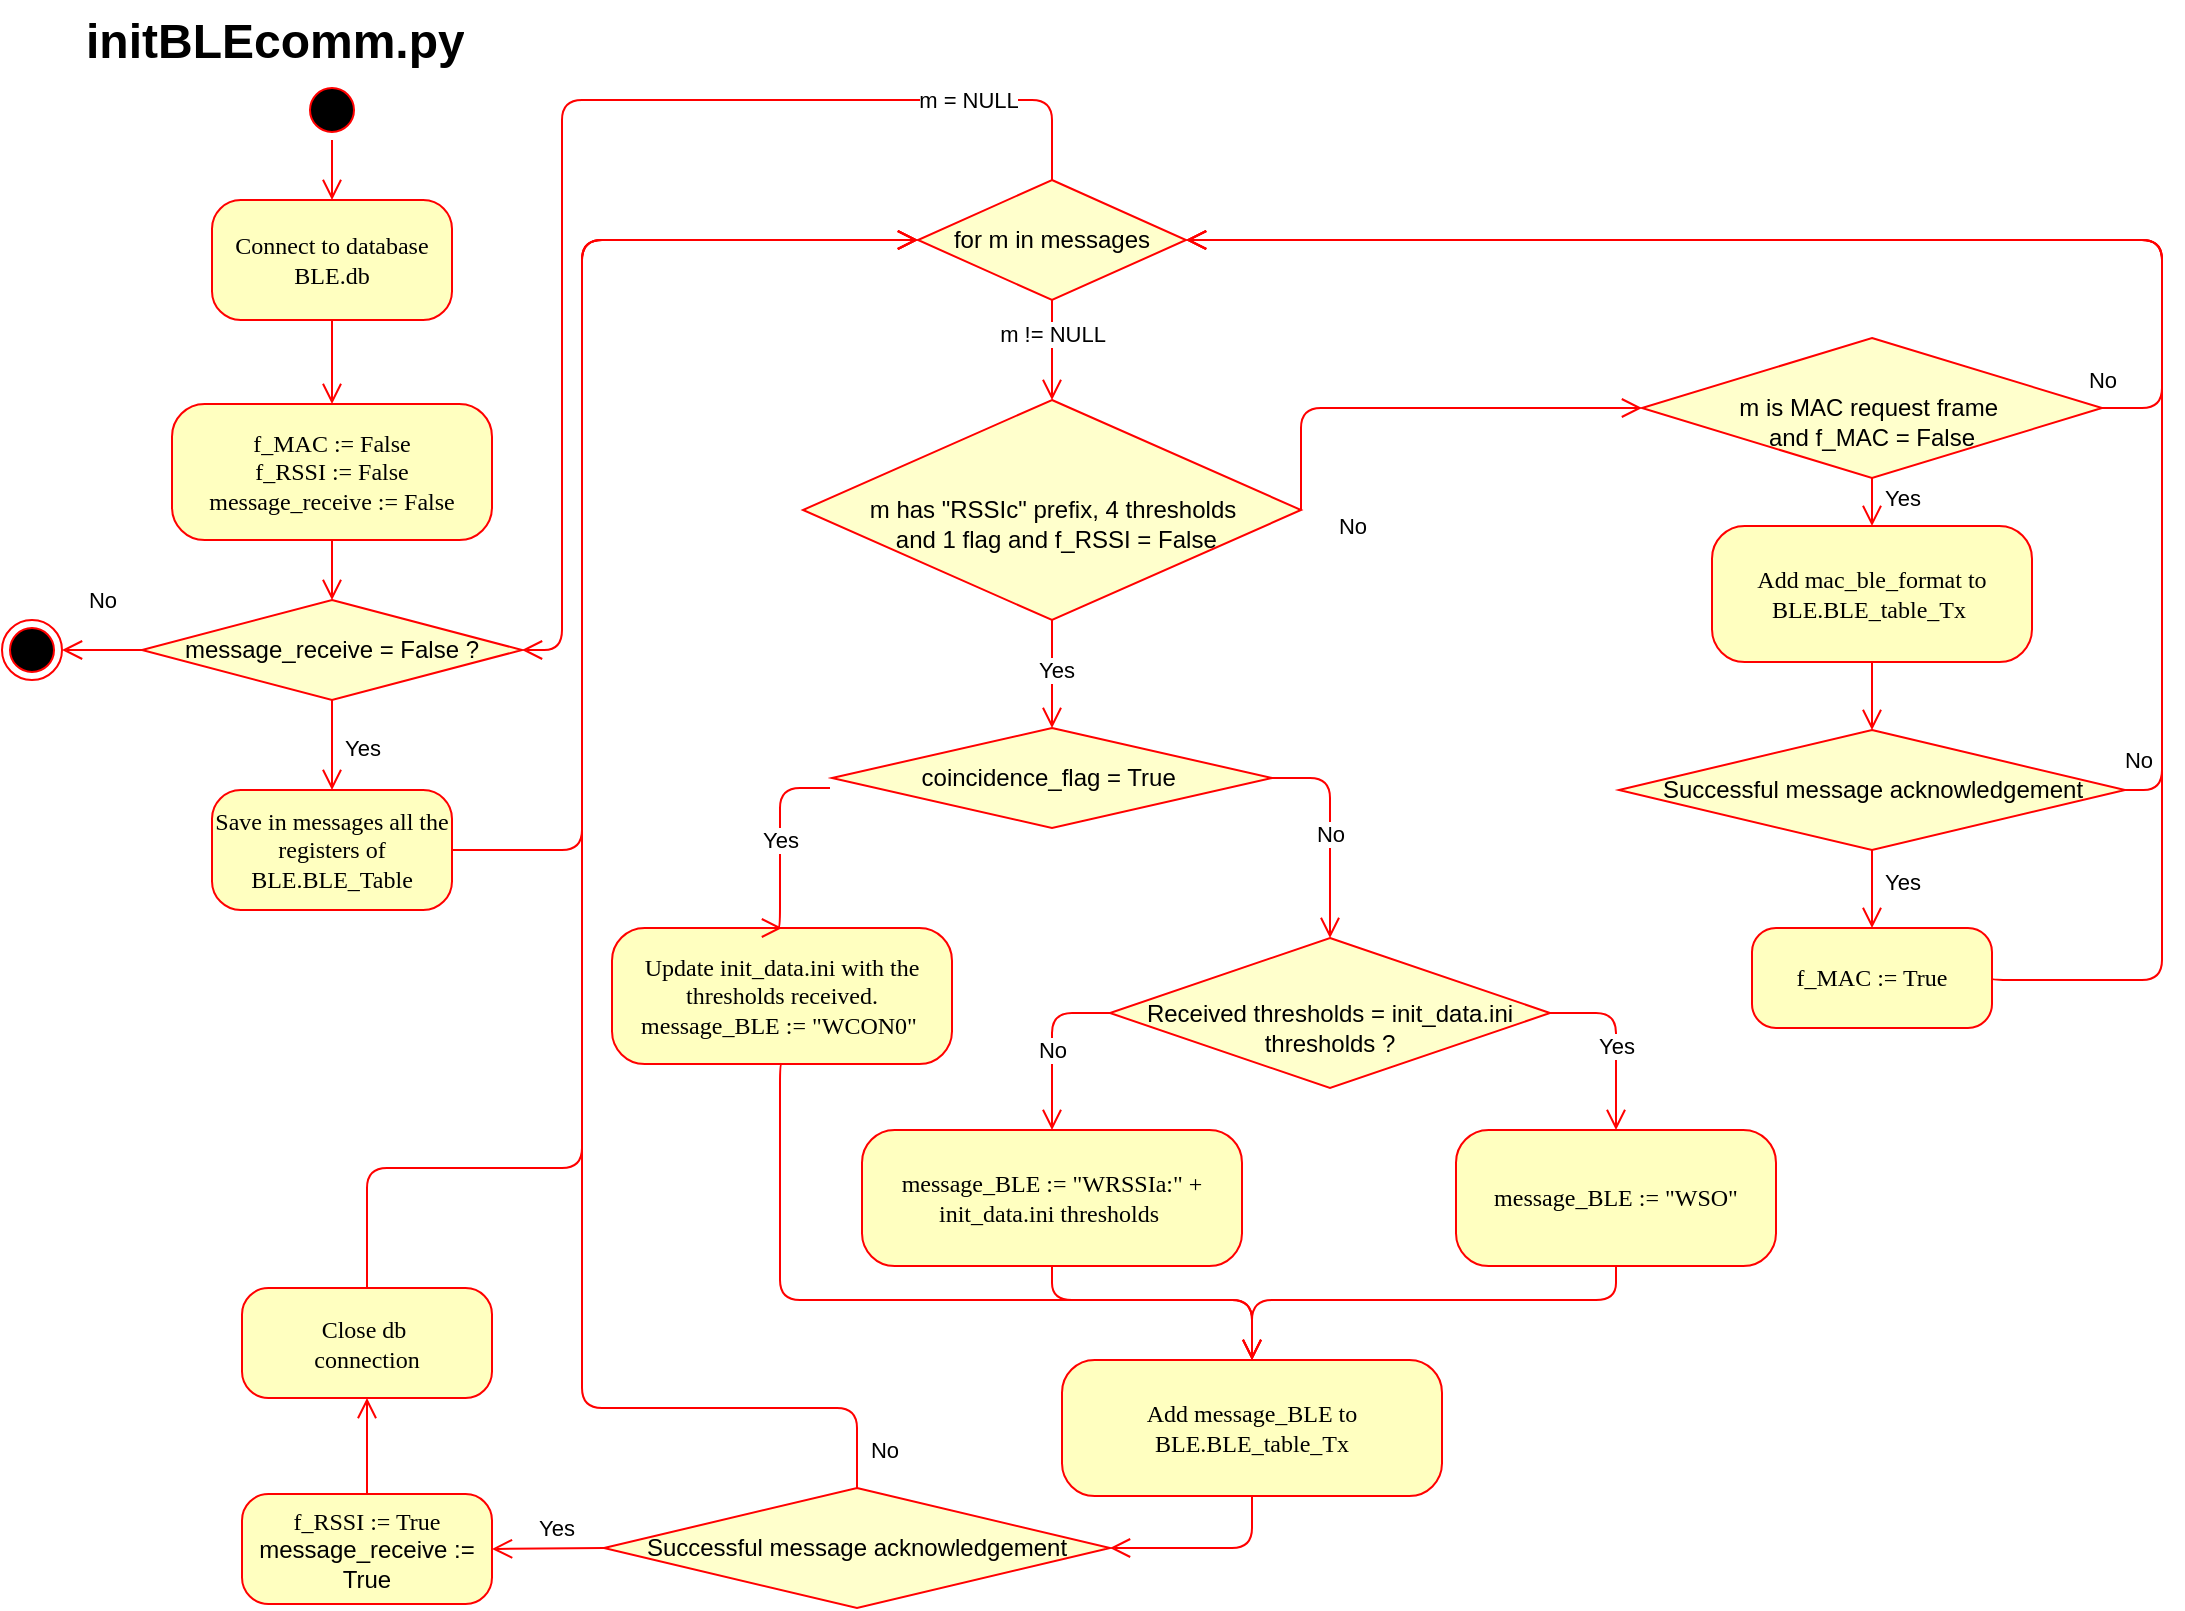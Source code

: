 <mxfile version="28.1.0">
  <diagram name="Page-1" id="58cdce13-f638-feb5-8d6f-7d28b1aa9fa0">
    <mxGraphModel dx="1745" dy="826" grid="1" gridSize="10" guides="1" tooltips="1" connect="1" arrows="1" fold="1" page="1" pageScale="1" pageWidth="1100" pageHeight="850" background="none" math="0" shadow="0">
      <root>
        <mxCell id="0" />
        <mxCell id="1" parent="0" />
        <mxCell id="382b91b5511bd0f7-1" value="" style="ellipse;html=1;shape=startState;fillColor=#000000;strokeColor=#ff0000;rounded=1;shadow=0;comic=0;labelBackgroundColor=none;fontFamily=Verdana;fontSize=12;fontColor=#000000;align=center;direction=south;" parent="1" vertex="1">
          <mxGeometry x="160" y="46" width="30" height="30" as="geometry" />
        </mxCell>
        <mxCell id="382b91b5511bd0f7-6" value="Connect to database BLE.db" style="rounded=1;whiteSpace=wrap;html=1;arcSize=24;fillColor=#ffffc0;strokeColor=#FF0000;shadow=0;comic=0;labelBackgroundColor=none;fontFamily=Verdana;fontSize=12;fontColor=#000000;align=center;" parent="1" vertex="1">
          <mxGeometry x="115" y="106" width="120" height="60" as="geometry" />
        </mxCell>
        <mxCell id="24f968d109e7d6b4-3" value="" style="ellipse;html=1;shape=endState;fillColor=#000000;strokeColor=#ff0000;rounded=1;shadow=0;comic=0;labelBackgroundColor=none;fontFamily=Verdana;fontSize=12;fontColor=#000000;align=center;" parent="1" vertex="1">
          <mxGeometry x="10" y="316" width="30" height="30" as="geometry" />
        </mxCell>
        <mxCell id="3cde6dad864a17aa-12" style="edgeStyle=elbowEdgeStyle;html=1;labelBackgroundColor=none;endArrow=open;endSize=8;strokeColor=#ff0000;fontFamily=Verdana;fontSize=12;align=left;entryX=1;entryY=0.5;entryDx=0;entryDy=0;exitX=0;exitY=0.5;exitDx=0;exitDy=0;" parent="1" source="hBEnvzYEh9CuPVGx5UaX-15" target="24f968d109e7d6b4-3" edge="1">
          <mxGeometry relative="1" as="geometry">
            <mxPoint x="50" y="356.0" as="sourcePoint" />
            <mxPoint x="145" y="556" as="targetPoint" />
            <Array as="points">
              <mxPoint x="60" y="330" />
            </Array>
          </mxGeometry>
        </mxCell>
        <mxCell id="hBEnvzYEh9CuPVGx5UaX-20" value="No" style="edgeLabel;html=1;align=center;verticalAlign=middle;resizable=0;points=[];" parent="3cde6dad864a17aa-12" vertex="1" connectable="0">
          <mxGeometry x="-0.546" relative="1" as="geometry">
            <mxPoint x="-11" y="-25" as="offset" />
          </mxGeometry>
        </mxCell>
        <mxCell id="-b5_aeEiTCpsvocbng9k-6" value="for m in messages" style="rhombus;whiteSpace=wrap;html=1;fillColor=#FFFFCC;strokeColor=#FF0000;" parent="1" vertex="1">
          <mxGeometry x="468" y="96" width="134" height="60" as="geometry" />
        </mxCell>
        <mxCell id="-b5_aeEiTCpsvocbng9k-25" value="&lt;h1 style=&quot;margin-top: 0px;&quot;&gt;initBLEcomm.py&lt;/h1&gt;" style="text;html=1;whiteSpace=wrap;overflow=hidden;rounded=0;" parent="1" vertex="1">
          <mxGeometry x="50" y="6" width="320" height="50" as="geometry" />
        </mxCell>
        <mxCell id="rV2Ys3GXxWUU0AGFriuB-3" style="edgeStyle=orthogonalEdgeStyle;html=1;labelBackgroundColor=none;endArrow=open;endSize=8;strokeColor=#ff0000;fontFamily=Verdana;fontSize=12;align=left;exitX=0.5;exitY=1;exitDx=0;exitDy=0;entryX=0.5;entryY=0;entryDx=0;entryDy=0;" parent="1" source="hBEnvzYEh9CuPVGx5UaX-8" target="hBEnvzYEh9CuPVGx5UaX-9" edge="1">
          <mxGeometry relative="1" as="geometry">
            <mxPoint x="462" y="258" as="sourcePoint" />
            <mxPoint x="461.522" y="298" as="targetPoint" />
          </mxGeometry>
        </mxCell>
        <mxCell id="hBEnvzYEh9CuPVGx5UaX-10" value="Yes" style="edgeLabel;html=1;align=center;verticalAlign=middle;resizable=0;points=[];" parent="rV2Ys3GXxWUU0AGFriuB-3" vertex="1" connectable="0">
          <mxGeometry x="-0.065" y="2" relative="1" as="geometry">
            <mxPoint as="offset" />
          </mxGeometry>
        </mxCell>
        <mxCell id="FOoScroTNqUPBx7kzsJf-6" style="edgeStyle=orthogonalEdgeStyle;html=1;labelBackgroundColor=none;endArrow=open;endSize=8;strokeColor=#ff0000;fontFamily=Verdana;fontSize=12;align=left;exitX=0.5;exitY=1;exitDx=0;exitDy=0;" parent="1" source="-b5_aeEiTCpsvocbng9k-6" target="hBEnvzYEh9CuPVGx5UaX-8" edge="1">
          <mxGeometry relative="1" as="geometry">
            <mxPoint x="458.5" y="258" as="sourcePoint" />
            <mxPoint x="591" y="218" as="targetPoint" />
          </mxGeometry>
        </mxCell>
        <mxCell id="hBEnvzYEh9CuPVGx5UaX-4" value="m != NULL" style="edgeLabel;html=1;align=center;verticalAlign=middle;resizable=0;points=[];" parent="FOoScroTNqUPBx7kzsJf-6" vertex="1" connectable="0">
          <mxGeometry x="-0.323" relative="1" as="geometry">
            <mxPoint as="offset" />
          </mxGeometry>
        </mxCell>
        <mxCell id="FOoScroTNqUPBx7kzsJf-9" style="edgeStyle=orthogonalEdgeStyle;html=1;labelBackgroundColor=none;endArrow=open;endSize=8;strokeColor=#ff0000;fontFamily=Verdana;fontSize=12;align=left;exitX=1;exitY=0.5;exitDx=0;exitDy=0;entryX=0.5;entryY=0;entryDx=0;entryDy=0;" parent="1" source="382b91b5511bd0f7-1" target="382b91b5511bd0f7-6" edge="1">
          <mxGeometry relative="1" as="geometry">
            <mxPoint x="139.5" y="173" as="sourcePoint" />
            <mxPoint x="205" y="241" as="targetPoint" />
          </mxGeometry>
        </mxCell>
        <mxCell id="hBEnvzYEh9CuPVGx5UaX-1" value="f_MAC := False&lt;div&gt;f_RSSI := False&lt;/div&gt;&lt;div&gt;message_receive := False&lt;/div&gt;" style="rounded=1;whiteSpace=wrap;html=1;arcSize=24;fillColor=#ffffc0;strokeColor=#FF0000;shadow=0;comic=0;labelBackgroundColor=none;fontFamily=Verdana;fontSize=12;fontColor=#000000;align=center;" parent="1" vertex="1">
          <mxGeometry x="95" y="208" width="160" height="68" as="geometry" />
        </mxCell>
        <mxCell id="hBEnvzYEh9CuPVGx5UaX-2" value="Save in messages all the registers of BLE.BLE_Table" style="rounded=1;whiteSpace=wrap;html=1;arcSize=24;fillColor=#ffffc0;strokeColor=#FF0000;shadow=0;comic=0;labelBackgroundColor=none;fontFamily=Verdana;fontSize=12;fontColor=#000000;align=center;" parent="1" vertex="1">
          <mxGeometry x="115" y="401" width="120" height="60" as="geometry" />
        </mxCell>
        <mxCell id="hBEnvzYEh9CuPVGx5UaX-6" style="edgeStyle=orthogonalEdgeStyle;html=1;labelBackgroundColor=none;endArrow=open;endSize=8;strokeColor=#ff0000;fontFamily=Verdana;fontSize=12;align=left;exitX=0.5;exitY=0;exitDx=0;exitDy=0;entryX=1;entryY=0.5;entryDx=0;entryDy=0;" parent="1" source="-b5_aeEiTCpsvocbng9k-6" target="hBEnvzYEh9CuPVGx5UaX-15" edge="1">
          <mxGeometry relative="1" as="geometry">
            <mxPoint x="549.5" y="15.99" as="sourcePoint" />
            <mxPoint x="235.0" y="330.99" as="targetPoint" />
            <Array as="points">
              <mxPoint x="535" y="56" />
              <mxPoint x="290" y="56" />
              <mxPoint x="290" y="331" />
            </Array>
          </mxGeometry>
        </mxCell>
        <mxCell id="hBEnvzYEh9CuPVGx5UaX-7" value="m = NULL" style="edgeLabel;html=1;align=center;verticalAlign=middle;resizable=0;points=[];" parent="hBEnvzYEh9CuPVGx5UaX-6" vertex="1" connectable="0">
          <mxGeometry x="-0.823" y="2" relative="1" as="geometry">
            <mxPoint x="-31" y="-2" as="offset" />
          </mxGeometry>
        </mxCell>
        <mxCell id="hBEnvzYEh9CuPVGx5UaX-8" value="&lt;div&gt;&lt;span style=&quot;background-color: transparent; color: light-dark(rgb(0, 0, 0), rgb(255, 255, 255));&quot;&gt;&lt;br&gt;&lt;/span&gt;&lt;/div&gt;&lt;div&gt;&lt;span style=&quot;background-color: transparent; color: light-dark(rgb(0, 0, 0), rgb(255, 255, 255));&quot;&gt;m has &quot;RSSIc&quot; prefix, 4 thresholds&lt;/span&gt;&lt;/div&gt;&lt;div&gt;&amp;nbsp;and 1 flag and f_RSSI = False&lt;/div&gt;" style="rhombus;whiteSpace=wrap;html=1;fillColor=#FFFFCC;strokeColor=#FF0000;" parent="1" vertex="1">
          <mxGeometry x="410.5" y="206" width="249" height="110" as="geometry" />
        </mxCell>
        <mxCell id="hBEnvzYEh9CuPVGx5UaX-9" value="coincidence_flag = True&amp;nbsp;" style="rhombus;whiteSpace=wrap;html=1;fillColor=#FFFFCC;strokeColor=#FF0000;" parent="1" vertex="1">
          <mxGeometry x="425" y="370" width="220" height="50" as="geometry" />
        </mxCell>
        <mxCell id="hBEnvzYEh9CuPVGx5UaX-11" value="&lt;div&gt;&lt;span style=&quot;background-color: transparent; color: light-dark(rgb(0, 0, 0), rgb(255, 255, 255));&quot;&gt;&lt;br&gt;&lt;/span&gt;&lt;/div&gt;&lt;div&gt;&lt;span style=&quot;background-color: transparent; color: light-dark(rgb(0, 0, 0), rgb(255, 255, 255));&quot;&gt;m is MAC request frame&amp;nbsp;&lt;/span&gt;&lt;/div&gt;&lt;div&gt;and f_MAC = False&lt;/div&gt;" style="rhombus;whiteSpace=wrap;html=1;fillColor=#FFFFCC;strokeColor=#FF0000;" parent="1" vertex="1">
          <mxGeometry x="830" y="175" width="230" height="70" as="geometry" />
        </mxCell>
        <mxCell id="hBEnvzYEh9CuPVGx5UaX-12" style="edgeStyle=orthogonalEdgeStyle;html=1;labelBackgroundColor=none;endArrow=open;endSize=8;strokeColor=#ff0000;fontFamily=Verdana;fontSize=12;align=left;exitX=1;exitY=0.5;exitDx=0;exitDy=0;entryX=0;entryY=0.5;entryDx=0;entryDy=0;" parent="1" source="hBEnvzYEh9CuPVGx5UaX-8" target="hBEnvzYEh9CuPVGx5UaX-11" edge="1">
          <mxGeometry relative="1" as="geometry">
            <mxPoint x="790" y="276" as="sourcePoint" />
            <mxPoint x="790" y="321" as="targetPoint" />
            <Array as="points">
              <mxPoint x="660" y="210" />
            </Array>
          </mxGeometry>
        </mxCell>
        <mxCell id="hBEnvzYEh9CuPVGx5UaX-13" value="No" style="edgeLabel;html=1;align=center;verticalAlign=middle;resizable=0;points=[];" parent="hBEnvzYEh9CuPVGx5UaX-12" vertex="1" connectable="0">
          <mxGeometry x="-0.065" y="2" relative="1" as="geometry">
            <mxPoint x="-27" y="61" as="offset" />
          </mxGeometry>
        </mxCell>
        <mxCell id="hBEnvzYEh9CuPVGx5UaX-15" value="message_receive = False ?" style="rhombus;whiteSpace=wrap;html=1;fillColor=#FFFFCC;strokeColor=#FF0000;" parent="1" vertex="1">
          <mxGeometry x="80" y="306" width="190" height="50" as="geometry" />
        </mxCell>
        <mxCell id="hBEnvzYEh9CuPVGx5UaX-16" style="edgeStyle=orthogonalEdgeStyle;html=1;labelBackgroundColor=none;endArrow=open;endSize=8;strokeColor=#ff0000;fontFamily=Verdana;fontSize=12;align=left;exitX=0.5;exitY=1;exitDx=0;exitDy=0;entryX=0.5;entryY=0;entryDx=0;entryDy=0;" parent="1" source="hBEnvzYEh9CuPVGx5UaX-1" target="hBEnvzYEh9CuPVGx5UaX-15" edge="1">
          <mxGeometry relative="1" as="geometry">
            <mxPoint x="260" y="366" as="sourcePoint" />
            <mxPoint x="260" y="408" as="targetPoint" />
            <Array as="points">
              <mxPoint x="175" y="286" />
              <mxPoint x="175" y="286" />
            </Array>
          </mxGeometry>
        </mxCell>
        <mxCell id="hBEnvzYEh9CuPVGx5UaX-17" style="edgeStyle=orthogonalEdgeStyle;html=1;labelBackgroundColor=none;endArrow=open;endSize=8;strokeColor=#ff0000;fontFamily=Verdana;fontSize=12;align=left;exitX=0.5;exitY=1;exitDx=0;exitDy=0;entryX=0.5;entryY=0;entryDx=0;entryDy=0;" parent="1" source="382b91b5511bd0f7-6" target="hBEnvzYEh9CuPVGx5UaX-1" edge="1">
          <mxGeometry relative="1" as="geometry">
            <mxPoint x="290" y="96" as="sourcePoint" />
            <mxPoint x="290" y="126" as="targetPoint" />
          </mxGeometry>
        </mxCell>
        <mxCell id="hBEnvzYEh9CuPVGx5UaX-18" style="edgeStyle=orthogonalEdgeStyle;html=1;labelBackgroundColor=none;endArrow=open;endSize=8;strokeColor=#ff0000;fontFamily=Verdana;fontSize=12;align=left;exitX=0.5;exitY=1;exitDx=0;exitDy=0;entryX=0.5;entryY=0;entryDx=0;entryDy=0;" parent="1" source="hBEnvzYEh9CuPVGx5UaX-15" target="hBEnvzYEh9CuPVGx5UaX-2" edge="1">
          <mxGeometry relative="1" as="geometry">
            <mxPoint x="350" y="316" as="sourcePoint" />
            <mxPoint x="350" y="346" as="targetPoint" />
            <Array as="points">
              <mxPoint x="175" y="366" />
              <mxPoint x="175" y="366" />
            </Array>
          </mxGeometry>
        </mxCell>
        <mxCell id="hBEnvzYEh9CuPVGx5UaX-19" value="Yes" style="edgeLabel;html=1;align=center;verticalAlign=middle;resizable=0;points=[];" parent="hBEnvzYEh9CuPVGx5UaX-18" vertex="1" connectable="0">
          <mxGeometry x="0.068" y="3" relative="1" as="geometry">
            <mxPoint x="12" as="offset" />
          </mxGeometry>
        </mxCell>
        <mxCell id="hBEnvzYEh9CuPVGx5UaX-22" value="Update init_data.ini with the thresholds received.&lt;div&gt;message_BLE := &quot;WCON0&quot;&amp;nbsp;&lt;/div&gt;" style="rounded=1;whiteSpace=wrap;html=1;arcSize=24;fillColor=#ffffc0;strokeColor=#FF0000;shadow=0;comic=0;labelBackgroundColor=none;fontFamily=Verdana;fontSize=12;fontColor=#000000;align=center;" parent="1" vertex="1">
          <mxGeometry x="315" y="470" width="170" height="68" as="geometry" />
        </mxCell>
        <mxCell id="hBEnvzYEh9CuPVGx5UaX-23" style="edgeStyle=orthogonalEdgeStyle;html=1;labelBackgroundColor=none;endArrow=open;endSize=8;strokeColor=#ff0000;fontFamily=Verdana;fontSize=12;align=left;entryX=0.5;entryY=0;entryDx=0;entryDy=0;" parent="1" target="hBEnvzYEh9CuPVGx5UaX-22" edge="1">
          <mxGeometry relative="1" as="geometry">
            <mxPoint x="424" y="400" as="sourcePoint" />
            <mxPoint x="734" y="435" as="targetPoint" />
            <Array as="points">
              <mxPoint x="399" y="400" />
            </Array>
          </mxGeometry>
        </mxCell>
        <mxCell id="hBEnvzYEh9CuPVGx5UaX-24" value="Yes" style="edgeLabel;html=1;align=center;verticalAlign=middle;resizable=0;points=[];" parent="hBEnvzYEh9CuPVGx5UaX-23" vertex="1" connectable="0">
          <mxGeometry x="-0.065" y="2" relative="1" as="geometry">
            <mxPoint x="-2" y="6" as="offset" />
          </mxGeometry>
        </mxCell>
        <mxCell id="hBEnvzYEh9CuPVGx5UaX-26" value="&lt;div&gt;&lt;br&gt;&lt;/div&gt;Received thresholds = init_data.ini thresholds ?" style="rhombus;whiteSpace=wrap;html=1;fillColor=#FFFFCC;strokeColor=#FF0000;" parent="1" vertex="1">
          <mxGeometry x="564" y="475" width="220" height="75" as="geometry" />
        </mxCell>
        <mxCell id="hBEnvzYEh9CuPVGx5UaX-27" style="edgeStyle=orthogonalEdgeStyle;html=1;labelBackgroundColor=none;endArrow=open;endSize=8;strokeColor=#ff0000;fontFamily=Verdana;fontSize=12;align=left;entryX=0.5;entryY=0;entryDx=0;entryDy=0;exitX=1;exitY=0.5;exitDx=0;exitDy=0;" parent="1" source="hBEnvzYEh9CuPVGx5UaX-9" target="hBEnvzYEh9CuPVGx5UaX-26" edge="1">
          <mxGeometry relative="1" as="geometry">
            <mxPoint x="719" y="340" as="sourcePoint" />
            <mxPoint x="694" y="410" as="targetPoint" />
            <Array as="points">
              <mxPoint x="674" y="395" />
            </Array>
          </mxGeometry>
        </mxCell>
        <mxCell id="hBEnvzYEh9CuPVGx5UaX-28" value="No" style="edgeLabel;html=1;align=center;verticalAlign=middle;resizable=0;points=[];" parent="hBEnvzYEh9CuPVGx5UaX-27" vertex="1" connectable="0">
          <mxGeometry x="-0.065" y="2" relative="1" as="geometry">
            <mxPoint x="-2" y="6" as="offset" />
          </mxGeometry>
        </mxCell>
        <mxCell id="hBEnvzYEh9CuPVGx5UaX-29" value="&lt;div&gt;&lt;span style=&quot;background-color: transparent; color: light-dark(rgb(0, 0, 0), rgb(237, 237, 237));&quot;&gt;message_BLE := &quot;WRSSIa:&quot; + init_data.ini thresholds&amp;nbsp;&lt;/span&gt;&lt;/div&gt;" style="rounded=1;whiteSpace=wrap;html=1;arcSize=24;fillColor=#ffffc0;strokeColor=#FF0000;shadow=0;comic=0;labelBackgroundColor=none;fontFamily=Verdana;fontSize=12;fontColor=#000000;align=center;" parent="1" vertex="1">
          <mxGeometry x="440" y="571" width="190" height="68" as="geometry" />
        </mxCell>
        <mxCell id="hBEnvzYEh9CuPVGx5UaX-30" style="edgeStyle=orthogonalEdgeStyle;html=1;labelBackgroundColor=none;endArrow=open;endSize=8;strokeColor=#ff0000;fontFamily=Verdana;fontSize=12;align=left;entryX=0.5;entryY=0;entryDx=0;entryDy=0;exitX=0;exitY=0.5;exitDx=0;exitDy=0;" parent="1" source="hBEnvzYEh9CuPVGx5UaX-26" target="hBEnvzYEh9CuPVGx5UaX-29" edge="1">
          <mxGeometry relative="1" as="geometry">
            <mxPoint x="804" y="430" as="sourcePoint" />
            <mxPoint x="833" y="510" as="targetPoint" />
            <Array as="points">
              <mxPoint x="535" y="512" />
            </Array>
          </mxGeometry>
        </mxCell>
        <mxCell id="hBEnvzYEh9CuPVGx5UaX-31" value="No" style="edgeLabel;html=1;align=center;verticalAlign=middle;resizable=0;points=[];" parent="hBEnvzYEh9CuPVGx5UaX-30" vertex="1" connectable="0">
          <mxGeometry x="-0.065" y="2" relative="1" as="geometry">
            <mxPoint x="-2" y="6" as="offset" />
          </mxGeometry>
        </mxCell>
        <mxCell id="hBEnvzYEh9CuPVGx5UaX-32" value="&lt;div&gt;&lt;span style=&quot;background-color: transparent; color: light-dark(rgb(0, 0, 0), rgb(237, 237, 237));&quot;&gt;message_BLE := &quot;WSO&quot;&lt;/span&gt;&lt;/div&gt;" style="rounded=1;whiteSpace=wrap;html=1;arcSize=24;fillColor=#ffffc0;strokeColor=#FF0000;shadow=0;comic=0;labelBackgroundColor=none;fontFamily=Verdana;fontSize=12;fontColor=#000000;align=center;" parent="1" vertex="1">
          <mxGeometry x="737" y="571" width="160" height="68" as="geometry" />
        </mxCell>
        <mxCell id="hBEnvzYEh9CuPVGx5UaX-33" style="edgeStyle=orthogonalEdgeStyle;html=1;labelBackgroundColor=none;endArrow=open;endSize=8;strokeColor=#ff0000;fontFamily=Verdana;fontSize=12;align=left;entryX=0.5;entryY=0;entryDx=0;entryDy=0;exitX=1;exitY=0.5;exitDx=0;exitDy=0;" parent="1" source="hBEnvzYEh9CuPVGx5UaX-26" target="hBEnvzYEh9CuPVGx5UaX-32" edge="1">
          <mxGeometry relative="1" as="geometry">
            <mxPoint x="683" y="561" as="sourcePoint" />
            <mxPoint x="654" y="619" as="targetPoint" />
            <Array as="points">
              <mxPoint x="817" y="513" />
            </Array>
          </mxGeometry>
        </mxCell>
        <mxCell id="hBEnvzYEh9CuPVGx5UaX-34" value="Yes" style="edgeLabel;html=1;align=center;verticalAlign=middle;resizable=0;points=[];" parent="hBEnvzYEh9CuPVGx5UaX-33" vertex="1" connectable="0">
          <mxGeometry x="-0.065" y="2" relative="1" as="geometry">
            <mxPoint x="-2" y="6" as="offset" />
          </mxGeometry>
        </mxCell>
        <mxCell id="hBEnvzYEh9CuPVGx5UaX-35" value="&lt;div&gt;&lt;span style=&quot;background-color: transparent; color: light-dark(rgb(0, 0, 0), rgb(237, 237, 237));&quot;&gt;Add message_BLE to BLE.BLE_table_Tx&lt;/span&gt;&lt;/div&gt;" style="rounded=1;whiteSpace=wrap;html=1;arcSize=24;fillColor=#ffffc0;strokeColor=#FF0000;shadow=0;comic=0;labelBackgroundColor=none;fontFamily=Verdana;fontSize=12;fontColor=#000000;align=center;" parent="1" vertex="1">
          <mxGeometry x="540" y="686" width="190" height="68" as="geometry" />
        </mxCell>
        <mxCell id="hBEnvzYEh9CuPVGx5UaX-36" style="edgeStyle=orthogonalEdgeStyle;html=1;labelBackgroundColor=none;endArrow=open;endSize=8;strokeColor=#ff0000;fontFamily=Verdana;fontSize=12;align=left;entryX=0.5;entryY=0;entryDx=0;entryDy=0;exitX=0.5;exitY=1;exitDx=0;exitDy=0;" parent="1" source="hBEnvzYEh9CuPVGx5UaX-22" target="hBEnvzYEh9CuPVGx5UaX-35" edge="1">
          <mxGeometry relative="1" as="geometry">
            <mxPoint x="394" y="549" as="sourcePoint" />
            <mxPoint x="535" y="779" as="targetPoint" />
            <Array as="points">
              <mxPoint x="399" y="656" />
              <mxPoint x="635" y="656" />
            </Array>
          </mxGeometry>
        </mxCell>
        <mxCell id="hBEnvzYEh9CuPVGx5UaX-38" style="edgeStyle=orthogonalEdgeStyle;html=1;labelBackgroundColor=none;endArrow=open;endSize=8;strokeColor=#ff0000;fontFamily=Verdana;fontSize=12;align=left;entryX=0.5;entryY=0;entryDx=0;entryDy=0;exitX=0.5;exitY=1;exitDx=0;exitDy=0;" parent="1" source="hBEnvzYEh9CuPVGx5UaX-29" target="hBEnvzYEh9CuPVGx5UaX-35" edge="1">
          <mxGeometry relative="1" as="geometry">
            <mxPoint x="614" y="649" as="sourcePoint" />
            <mxPoint x="535" y="779" as="targetPoint" />
            <Array as="points">
              <mxPoint x="535" y="656" />
              <mxPoint x="635" y="656" />
            </Array>
          </mxGeometry>
        </mxCell>
        <mxCell id="hBEnvzYEh9CuPVGx5UaX-39" style="edgeStyle=orthogonalEdgeStyle;html=1;labelBackgroundColor=none;endArrow=open;endSize=8;strokeColor=#ff0000;fontFamily=Verdana;fontSize=12;align=left;entryX=0.5;entryY=0;entryDx=0;entryDy=0;exitX=0.5;exitY=1;exitDx=0;exitDy=0;" parent="1" source="hBEnvzYEh9CuPVGx5UaX-32" target="hBEnvzYEh9CuPVGx5UaX-35" edge="1">
          <mxGeometry relative="1" as="geometry">
            <mxPoint x="694" y="649" as="sourcePoint" />
            <mxPoint x="535" y="779" as="targetPoint" />
            <Array as="points">
              <mxPoint x="817" y="656" />
              <mxPoint x="635" y="656" />
            </Array>
          </mxGeometry>
        </mxCell>
        <mxCell id="hBEnvzYEh9CuPVGx5UaX-40" value="&lt;div&gt;&lt;span style=&quot;background-color: transparent; color: light-dark(rgb(0, 0, 0), rgb(237, 237, 237));&quot;&gt;f_RSSI := True&lt;/span&gt;&lt;/div&gt;&lt;div&gt;&lt;span style=&quot;font-family: Helvetica;&quot;&gt;message_receive :=&lt;/span&gt;&lt;span style=&quot;background-color: transparent; color: light-dark(rgb(0, 0, 0), rgb(237, 237, 237));&quot;&gt;&lt;/span&gt;&lt;/div&gt;&lt;div&gt;&lt;span style=&quot;font-family: Helvetica;&quot;&gt;True&lt;/span&gt;&lt;/div&gt;" style="rounded=1;whiteSpace=wrap;html=1;arcSize=24;fillColor=#ffffc0;strokeColor=#FF0000;shadow=0;comic=0;labelBackgroundColor=none;fontFamily=Verdana;fontSize=12;fontColor=#000000;align=center;" parent="1" vertex="1">
          <mxGeometry x="130" y="753" width="125" height="55" as="geometry" />
        </mxCell>
        <mxCell id="hBEnvzYEh9CuPVGx5UaX-43" value="Add mac_ble_format to BLE.BLE_table_Tx&amp;nbsp;" style="rounded=1;whiteSpace=wrap;html=1;arcSize=24;fillColor=#ffffc0;strokeColor=#FF0000;shadow=0;comic=0;labelBackgroundColor=none;fontFamily=Verdana;fontSize=12;fontColor=#000000;align=center;" parent="1" vertex="1">
          <mxGeometry x="865" y="269" width="160" height="68" as="geometry" />
        </mxCell>
        <mxCell id="hBEnvzYEh9CuPVGx5UaX-44" value="f_MAC := True" style="rounded=1;whiteSpace=wrap;html=1;arcSize=24;fillColor=#ffffc0;strokeColor=#FF0000;shadow=0;comic=0;labelBackgroundColor=none;fontFamily=Verdana;fontSize=12;fontColor=#000000;align=center;" parent="1" vertex="1">
          <mxGeometry x="885" y="470" width="120" height="50" as="geometry" />
        </mxCell>
        <mxCell id="hBEnvzYEh9CuPVGx5UaX-46" style="edgeStyle=orthogonalEdgeStyle;html=1;labelBackgroundColor=none;endArrow=open;endSize=8;strokeColor=#ff0000;fontFamily=Verdana;fontSize=12;align=left;exitX=0.5;exitY=1;exitDx=0;exitDy=0;entryX=0.5;entryY=0;entryDx=0;entryDy=0;" parent="1" source="hBEnvzYEh9CuPVGx5UaX-11" target="hBEnvzYEh9CuPVGx5UaX-43" edge="1">
          <mxGeometry relative="1" as="geometry">
            <mxPoint x="816" y="196" as="sourcePoint" />
            <mxPoint x="816" y="226" as="targetPoint" />
          </mxGeometry>
        </mxCell>
        <mxCell id="hBEnvzYEh9CuPVGx5UaX-49" value="Yes" style="edgeLabel;html=1;align=center;verticalAlign=middle;resizable=0;points=[];" parent="hBEnvzYEh9CuPVGx5UaX-46" vertex="1" connectable="0">
          <mxGeometry x="-0.192" y="-2" relative="1" as="geometry">
            <mxPoint x="17" as="offset" />
          </mxGeometry>
        </mxCell>
        <mxCell id="hBEnvzYEh9CuPVGx5UaX-50" style="edgeStyle=orthogonalEdgeStyle;html=1;labelBackgroundColor=none;endArrow=open;endSize=8;strokeColor=#ff0000;fontFamily=Verdana;fontSize=12;align=left;exitX=1;exitY=0.5;exitDx=0;exitDy=0;entryX=1;entryY=0.5;entryDx=0;entryDy=0;" parent="1" source="hBEnvzYEh9CuPVGx5UaX-11" target="-b5_aeEiTCpsvocbng9k-6" edge="1">
          <mxGeometry relative="1" as="geometry">
            <mxPoint x="880" y="176" as="sourcePoint" />
            <mxPoint x="1050" y="76" as="targetPoint" />
            <Array as="points">
              <mxPoint x="1090" y="210" />
              <mxPoint x="1090" y="126" />
            </Array>
          </mxGeometry>
        </mxCell>
        <mxCell id="hBEnvzYEh9CuPVGx5UaX-51" value="No" style="edgeLabel;html=1;align=center;verticalAlign=middle;resizable=0;points=[];" parent="hBEnvzYEh9CuPVGx5UaX-50" vertex="1" connectable="0">
          <mxGeometry x="-0.065" y="2" relative="1" as="geometry">
            <mxPoint x="137" y="68" as="offset" />
          </mxGeometry>
        </mxCell>
        <mxCell id="hBEnvzYEh9CuPVGx5UaX-52" style="edgeStyle=orthogonalEdgeStyle;html=1;labelBackgroundColor=none;endArrow=open;endSize=8;strokeColor=#ff0000;fontFamily=Verdana;fontSize=12;align=left;exitX=0.5;exitY=1;exitDx=0;exitDy=0;entryX=0.5;entryY=0;entryDx=0;entryDy=0;" parent="1" source="hBEnvzYEh9CuPVGx5UaX-43" target="hBEnvzYEh9CuPVGx5UaX-62" edge="1">
          <mxGeometry relative="1" as="geometry">
            <mxPoint x="1070" y="336" as="sourcePoint" />
            <mxPoint x="1070" y="360" as="targetPoint" />
          </mxGeometry>
        </mxCell>
        <mxCell id="hBEnvzYEh9CuPVGx5UaX-54" style="edgeStyle=orthogonalEdgeStyle;html=1;labelBackgroundColor=none;endArrow=open;endSize=8;strokeColor=#ff0000;fontFamily=Verdana;fontSize=12;align=left;exitX=1;exitY=0.5;exitDx=0;exitDy=0;entryX=1;entryY=0.5;entryDx=0;entryDy=0;" parent="1" source="hBEnvzYEh9CuPVGx5UaX-44" target="-b5_aeEiTCpsvocbng9k-6" edge="1">
          <mxGeometry relative="1" as="geometry">
            <mxPoint x="1608" y="340" as="sourcePoint" />
            <mxPoint x="1150" y="256" as="targetPoint" />
            <Array as="points">
              <mxPoint x="1090" y="496" />
              <mxPoint x="1090" y="126" />
            </Array>
          </mxGeometry>
        </mxCell>
        <mxCell id="hBEnvzYEh9CuPVGx5UaX-56" value="Successful message acknowledgement" style="rhombus;whiteSpace=wrap;html=1;fillColor=#FFFFCC;strokeColor=#FF0000;" parent="1" vertex="1">
          <mxGeometry x="311" y="750" width="253" height="60" as="geometry" />
        </mxCell>
        <mxCell id="hBEnvzYEh9CuPVGx5UaX-57" style="edgeStyle=orthogonalEdgeStyle;html=1;labelBackgroundColor=none;endArrow=open;endSize=8;strokeColor=#ff0000;fontFamily=Verdana;fontSize=12;align=left;entryX=1;entryY=0.5;entryDx=0;entryDy=0;exitX=0.5;exitY=1;exitDx=0;exitDy=0;" parent="1" source="hBEnvzYEh9CuPVGx5UaX-35" target="hBEnvzYEh9CuPVGx5UaX-56" edge="1">
          <mxGeometry relative="1" as="geometry">
            <mxPoint x="1072" y="736" as="sourcePoint" />
            <mxPoint x="635" y="786" as="targetPoint" />
            <Array as="points">
              <mxPoint x="635" y="780" />
            </Array>
          </mxGeometry>
        </mxCell>
        <mxCell id="hBEnvzYEh9CuPVGx5UaX-59" style="edgeStyle=orthogonalEdgeStyle;html=1;labelBackgroundColor=none;endArrow=open;endSize=8;strokeColor=#ff0000;fontFamily=Verdana;fontSize=12;align=left;entryX=1;entryY=0.5;entryDx=0;entryDy=0;exitX=0;exitY=0.5;exitDx=0;exitDy=0;" parent="1" source="hBEnvzYEh9CuPVGx5UaX-56" target="hBEnvzYEh9CuPVGx5UaX-40" edge="1">
          <mxGeometry relative="1" as="geometry">
            <mxPoint x="508.5" y="816" as="sourcePoint" />
            <mxPoint x="935" y="858" as="targetPoint" />
            <Array as="points">
              <mxPoint x="255" y="780" />
            </Array>
          </mxGeometry>
        </mxCell>
        <mxCell id="hBEnvzYEh9CuPVGx5UaX-60" value="Yes" style="edgeLabel;html=1;align=center;verticalAlign=middle;resizable=0;points=[];" parent="hBEnvzYEh9CuPVGx5UaX-59" vertex="1" connectable="0">
          <mxGeometry x="-0.151" y="1" relative="1" as="geometry">
            <mxPoint y="-11" as="offset" />
          </mxGeometry>
        </mxCell>
        <mxCell id="hBEnvzYEh9CuPVGx5UaX-62" value="Successful message acknowledgement" style="rhombus;whiteSpace=wrap;html=1;fillColor=#FFFFCC;strokeColor=#FF0000;" parent="1" vertex="1">
          <mxGeometry x="818.5" y="371" width="253" height="60" as="geometry" />
        </mxCell>
        <mxCell id="hBEnvzYEh9CuPVGx5UaX-63" style="edgeStyle=orthogonalEdgeStyle;html=1;labelBackgroundColor=none;endArrow=open;endSize=8;strokeColor=#ff0000;fontFamily=Verdana;fontSize=12;align=left;exitX=0.5;exitY=1;exitDx=0;exitDy=0;entryX=0.5;entryY=0;entryDx=0;entryDy=0;" parent="1" source="hBEnvzYEh9CuPVGx5UaX-62" target="hBEnvzYEh9CuPVGx5UaX-44" edge="1">
          <mxGeometry relative="1" as="geometry">
            <mxPoint x="1100" y="386" as="sourcePoint" />
            <mxPoint x="1100" y="420" as="targetPoint" />
          </mxGeometry>
        </mxCell>
        <mxCell id="hBEnvzYEh9CuPVGx5UaX-64" value="Yes" style="edgeLabel;html=1;align=center;verticalAlign=middle;resizable=0;points=[];" parent="hBEnvzYEh9CuPVGx5UaX-63" vertex="1" connectable="0">
          <mxGeometry x="-0.204" y="2" relative="1" as="geometry">
            <mxPoint x="13" as="offset" />
          </mxGeometry>
        </mxCell>
        <mxCell id="hBEnvzYEh9CuPVGx5UaX-67" style="edgeStyle=orthogonalEdgeStyle;html=1;labelBackgroundColor=none;endArrow=open;endSize=8;strokeColor=#ff0000;fontFamily=Verdana;fontSize=12;align=left;exitX=1;exitY=0.5;exitDx=0;exitDy=0;entryX=1;entryY=0.5;entryDx=0;entryDy=0;" parent="1" source="hBEnvzYEh9CuPVGx5UaX-62" target="-b5_aeEiTCpsvocbng9k-6" edge="1">
          <mxGeometry relative="1" as="geometry">
            <mxPoint x="1573" y="705" as="sourcePoint" />
            <mxPoint x="1170" y="336" as="targetPoint" />
            <Array as="points">
              <mxPoint x="1090" y="401" />
              <mxPoint x="1090" y="126" />
            </Array>
          </mxGeometry>
        </mxCell>
        <mxCell id="hBEnvzYEh9CuPVGx5UaX-68" value="No" style="edgeLabel;html=1;align=center;verticalAlign=middle;resizable=0;points=[];" parent="hBEnvzYEh9CuPVGx5UaX-67" vertex="1" connectable="0">
          <mxGeometry x="-0.983" relative="1" as="geometry">
            <mxPoint y="-15" as="offset" />
          </mxGeometry>
        </mxCell>
        <mxCell id="t0vVsV5E_F3Lqj4DwKU6-1" style="edgeStyle=orthogonalEdgeStyle;html=1;labelBackgroundColor=none;endArrow=open;endSize=8;strokeColor=#ff0000;fontFamily=Verdana;fontSize=12;align=left;exitX=1;exitY=0.5;exitDx=0;exitDy=0;entryX=0;entryY=0.5;entryDx=0;entryDy=0;" edge="1" parent="1" source="hBEnvzYEh9CuPVGx5UaX-2" target="-b5_aeEiTCpsvocbng9k-6">
          <mxGeometry relative="1" as="geometry">
            <mxPoint x="370" y="236" as="sourcePoint" />
            <mxPoint x="370" y="278" as="targetPoint" />
            <Array as="points">
              <mxPoint x="300" y="431" />
              <mxPoint x="300" y="126" />
            </Array>
          </mxGeometry>
        </mxCell>
        <mxCell id="t0vVsV5E_F3Lqj4DwKU6-3" value="Close db&amp;nbsp;&lt;div&gt;connection&lt;/div&gt;" style="rounded=1;whiteSpace=wrap;html=1;arcSize=24;fillColor=#ffffc0;strokeColor=#FF0000;shadow=0;comic=0;labelBackgroundColor=none;fontFamily=Verdana;fontSize=12;fontColor=#000000;align=center;" vertex="1" parent="1">
          <mxGeometry x="130" y="650" width="125" height="55" as="geometry" />
        </mxCell>
        <mxCell id="t0vVsV5E_F3Lqj4DwKU6-4" style="edgeStyle=orthogonalEdgeStyle;html=1;labelBackgroundColor=none;endArrow=open;endSize=8;strokeColor=#ff0000;fontFamily=Verdana;fontSize=12;align=left;entryX=0.5;entryY=1;entryDx=0;entryDy=0;exitX=0.5;exitY=0;exitDx=0;exitDy=0;" edge="1" parent="1" source="hBEnvzYEh9CuPVGx5UaX-40" target="t0vVsV5E_F3Lqj4DwKU6-3">
          <mxGeometry relative="1" as="geometry">
            <mxPoint x="490" y="730" as="sourcePoint" />
            <mxPoint x="726" y="878" as="targetPoint" />
            <Array as="points">
              <mxPoint x="193" y="730" />
              <mxPoint x="193" y="705" />
            </Array>
          </mxGeometry>
        </mxCell>
        <mxCell id="t0vVsV5E_F3Lqj4DwKU6-5" style="edgeStyle=orthogonalEdgeStyle;html=1;labelBackgroundColor=none;endArrow=open;endSize=8;strokeColor=#ff0000;fontFamily=Verdana;fontSize=12;align=left;exitX=0.5;exitY=0;exitDx=0;exitDy=0;entryX=0;entryY=0.5;entryDx=0;entryDy=0;" edge="1" parent="1" source="t0vVsV5E_F3Lqj4DwKU6-3" target="-b5_aeEiTCpsvocbng9k-6">
          <mxGeometry relative="1" as="geometry">
            <mxPoint x="900" y="325" as="sourcePoint" />
            <mxPoint x="1133" y="20" as="targetPoint" />
            <Array as="points">
              <mxPoint x="193" y="590" />
              <mxPoint x="300" y="590" />
              <mxPoint x="300" y="126" />
            </Array>
          </mxGeometry>
        </mxCell>
        <mxCell id="t0vVsV5E_F3Lqj4DwKU6-7" style="edgeStyle=orthogonalEdgeStyle;html=1;labelBackgroundColor=none;endArrow=open;endSize=8;strokeColor=#ff0000;fontFamily=Verdana;fontSize=12;align=left;exitX=0.5;exitY=0;exitDx=0;exitDy=0;entryX=0;entryY=0.5;entryDx=0;entryDy=0;" edge="1" parent="1" source="hBEnvzYEh9CuPVGx5UaX-56" target="-b5_aeEiTCpsvocbng9k-6">
          <mxGeometry relative="1" as="geometry">
            <mxPoint x="400" y="1094" as="sourcePoint" />
            <mxPoint x="675" y="570" as="targetPoint" />
            <Array as="points">
              <mxPoint x="437" y="710" />
              <mxPoint x="300" y="710" />
              <mxPoint x="300" y="126" />
            </Array>
          </mxGeometry>
        </mxCell>
        <mxCell id="t0vVsV5E_F3Lqj4DwKU6-9" value="No" style="edgeLabel;html=1;align=center;verticalAlign=middle;resizable=0;points=[];" vertex="1" connectable="0" parent="t0vVsV5E_F3Lqj4DwKU6-7">
          <mxGeometry x="-0.959" y="-2" relative="1" as="geometry">
            <mxPoint x="11" as="offset" />
          </mxGeometry>
        </mxCell>
      </root>
    </mxGraphModel>
  </diagram>
</mxfile>
